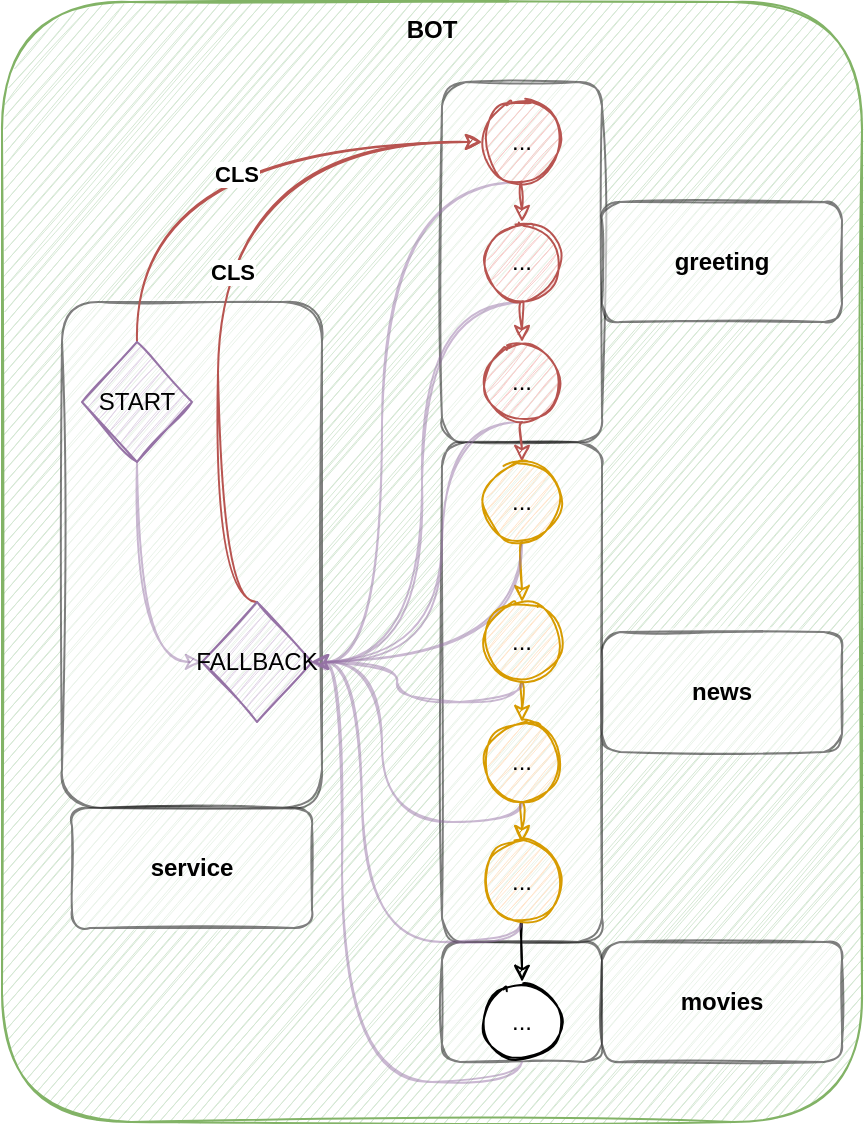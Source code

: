 <mxfile scale="20" border="0"><diagram id="rbImLL0oNeTYmnzgyJK0" name="Page-1"><mxGraphModel dx="976" dy="1654" grid="1" gridSize="10" guides="1" tooltips="1" connect="1" arrows="1" fold="1" page="1" pageScale="1" pageWidth="413" pageHeight="583" math="0" shadow="0"><root><mxCell id="0"/><mxCell id="1" parent="0"/><mxCell id="35" value="&lt;b&gt;BOT&lt;/b&gt;" style="rounded=1;whiteSpace=wrap;html=1;sketch=1;fontStyle=0;fillColor=#d5e8d4;strokeColor=#82b366;verticalAlign=top;" parent="1" vertex="1"><mxGeometry x="720" y="-1090" width="430" height="560" as="geometry"/></mxCell><mxCell id="90" value="" style="rounded=1;whiteSpace=wrap;html=1;sketch=1;opacity=50;" parent="1" vertex="1"><mxGeometry x="750" y="-940" width="130" height="253" as="geometry"/></mxCell><mxCell id="66" value="" style="rounded=1;whiteSpace=wrap;html=1;sketch=1;opacity=50;" parent="1" vertex="1"><mxGeometry x="940" y="-620" width="80" height="60" as="geometry"/></mxCell><mxCell id="65" value="" style="rounded=1;whiteSpace=wrap;html=1;sketch=1;opacity=50;" parent="1" vertex="1"><mxGeometry x="940" y="-870" width="80" height="250" as="geometry"/></mxCell><mxCell id="63" value="" style="rounded=1;whiteSpace=wrap;html=1;sketch=1;opacity=50;fontStyle=1" parent="1" vertex="1"><mxGeometry x="940" y="-1050" width="80" height="180" as="geometry"/></mxCell><mxCell id="43" style="edgeStyle=orthogonalEdgeStyle;curved=1;sketch=1;html=1;exitX=0.5;exitY=1;exitDx=0;exitDy=0;entryX=0.5;entryY=0;entryDx=0;entryDy=0;fillColor=#f8cecc;strokeColor=#b85450;" parent="1" source="40" target="42" edge="1"><mxGeometry relative="1" as="geometry"/></mxCell><mxCell id="76" style="edgeStyle=orthogonalEdgeStyle;html=1;exitX=0.5;exitY=1;exitDx=0;exitDy=0;strokeColor=#9673a6;entryX=1;entryY=0.5;entryDx=0;entryDy=0;curved=1;sketch=1;fillColor=#e1d5e7;opacity=50;" parent="1" source="40" target="74" edge="1"><mxGeometry relative="1" as="geometry"><mxPoint x="850" y="-889.259" as="targetPoint"/><Array as="points"><mxPoint x="910" y="-1000"/><mxPoint x="910" y="-760"/></Array></mxGeometry></mxCell><mxCell id="40" value="..." style="ellipse;whiteSpace=wrap;html=1;aspect=fixed;fillColor=#f8cecc;strokeColor=#b85450;sketch=1;" parent="1" vertex="1"><mxGeometry x="960" y="-1040" width="40" height="40" as="geometry"/></mxCell><mxCell id="45" style="edgeStyle=orthogonalEdgeStyle;curved=1;sketch=1;html=1;exitX=0.5;exitY=1;exitDx=0;exitDy=0;entryX=0.5;entryY=0;entryDx=0;entryDy=0;fillColor=#f8cecc;strokeColor=#b85450;" parent="1" source="42" target="44" edge="1"><mxGeometry relative="1" as="geometry"/></mxCell><mxCell id="77" style="edgeStyle=orthogonalEdgeStyle;html=1;exitX=0.5;exitY=1;exitDx=0;exitDy=0;strokeColor=#9673a6;entryX=1;entryY=0.5;entryDx=0;entryDy=0;curved=1;sketch=1;fillColor=#e1d5e7;opacity=50;" parent="1" source="42" target="74" edge="1"><mxGeometry relative="1" as="geometry"><mxPoint x="850" y="-890" as="targetPoint"/><Array as="points"><mxPoint x="930" y="-940"/><mxPoint x="930" y="-760"/></Array></mxGeometry></mxCell><mxCell id="42" value="..." style="ellipse;whiteSpace=wrap;html=1;aspect=fixed;fillColor=#f8cecc;strokeColor=#b85450;sketch=1;" parent="1" vertex="1"><mxGeometry x="960" y="-980" width="40" height="40" as="geometry"/></mxCell><mxCell id="54" style="edgeStyle=orthogonalEdgeStyle;curved=1;sketch=1;html=1;exitX=0.5;exitY=1;exitDx=0;exitDy=0;entryX=0.5;entryY=0;entryDx=0;entryDy=0;fillColor=#f8cecc;strokeColor=#b85450;" parent="1" source="44" target="48" edge="1"><mxGeometry relative="1" as="geometry"/></mxCell><mxCell id="78" style="edgeStyle=orthogonalEdgeStyle;html=1;exitX=0.5;exitY=1;exitDx=0;exitDy=0;strokeColor=#9673a6;entryX=1;entryY=0.5;entryDx=0;entryDy=0;curved=1;sketch=1;fillColor=#e1d5e7;opacity=50;" parent="1" source="44" target="74" edge="1"><mxGeometry relative="1" as="geometry"><mxPoint x="850" y="-890" as="targetPoint"/><Array as="points"><mxPoint x="940" y="-880"/><mxPoint x="940" y="-760"/></Array></mxGeometry></mxCell><mxCell id="44" value="..." style="ellipse;whiteSpace=wrap;html=1;aspect=fixed;fillColor=#f8cecc;strokeColor=#b85450;sketch=1;" parent="1" vertex="1"><mxGeometry x="960" y="-920" width="40" height="40" as="geometry"/></mxCell><mxCell id="47" style="edgeStyle=orthogonalEdgeStyle;html=1;exitX=0.5;exitY=1;exitDx=0;exitDy=0;entryX=0.5;entryY=0;entryDx=0;entryDy=0;sketch=1;curved=1;fillColor=#ffe6cc;strokeColor=#d79b00;" parent="1" source="48" target="50" edge="1"><mxGeometry relative="1" as="geometry"/></mxCell><mxCell id="79" style="edgeStyle=orthogonalEdgeStyle;html=1;exitX=0.5;exitY=1;exitDx=0;exitDy=0;entryX=1;entryY=0.5;entryDx=0;entryDy=0;strokeColor=#9673a6;curved=1;sketch=1;fillColor=#e1d5e7;opacity=50;" parent="1" source="48" target="74" edge="1"><mxGeometry relative="1" as="geometry"/></mxCell><mxCell id="48" value="..." style="ellipse;whiteSpace=wrap;html=1;aspect=fixed;fillColor=#ffe6cc;strokeColor=#d79b00;sketch=1;" parent="1" vertex="1"><mxGeometry x="960" y="-860" width="40" height="40" as="geometry"/></mxCell><mxCell id="49" style="edgeStyle=orthogonalEdgeStyle;curved=1;sketch=1;html=1;exitX=0.5;exitY=1;exitDx=0;exitDy=0;entryX=0.5;entryY=0;entryDx=0;entryDy=0;fillColor=#ffe6cc;strokeColor=#d79b00;" parent="1" source="50" target="52" edge="1"><mxGeometry relative="1" as="geometry"/></mxCell><mxCell id="80" style="edgeStyle=orthogonalEdgeStyle;curved=1;sketch=1;html=1;exitX=0.5;exitY=1;exitDx=0;exitDy=0;entryX=1;entryY=0.5;entryDx=0;entryDy=0;strokeColor=#9673a6;fillColor=#e1d5e7;opacity=50;" parent="1" source="50" target="74" edge="1"><mxGeometry relative="1" as="geometry"/></mxCell><mxCell id="50" value="..." style="ellipse;whiteSpace=wrap;html=1;aspect=fixed;fillColor=#ffe6cc;strokeColor=#d79b00;sketch=1;" parent="1" vertex="1"><mxGeometry x="960" y="-790" width="40" height="40" as="geometry"/></mxCell><mxCell id="51" style="edgeStyle=orthogonalEdgeStyle;curved=1;sketch=1;html=1;exitX=0.5;exitY=1;exitDx=0;exitDy=0;entryX=0.5;entryY=0;entryDx=0;entryDy=0;fillColor=#ffe6cc;strokeColor=#d79b00;" parent="1" source="52" target="53" edge="1"><mxGeometry relative="1" as="geometry"/></mxCell><mxCell id="81" style="edgeStyle=orthogonalEdgeStyle;curved=1;sketch=1;html=1;exitX=0.5;exitY=1;exitDx=0;exitDy=0;strokeColor=#9673a6;fillColor=#e1d5e7;opacity=50;entryX=0.977;entryY=0.505;entryDx=0;entryDy=0;entryPerimeter=0;" parent="1" source="52" target="74" edge="1"><mxGeometry relative="1" as="geometry"><mxPoint x="860" y="-760" as="targetPoint"/><Array as="points"><mxPoint x="980" y="-680"/><mxPoint x="910" y="-680"/><mxPoint x="910" y="-760"/></Array></mxGeometry></mxCell><mxCell id="52" value="..." style="ellipse;whiteSpace=wrap;html=1;aspect=fixed;fillColor=#ffe6cc;strokeColor=#d79b00;sketch=1;" parent="1" vertex="1"><mxGeometry x="960" y="-730" width="40" height="40" as="geometry"/></mxCell><mxCell id="62" style="edgeStyle=orthogonalEdgeStyle;curved=1;sketch=1;html=1;exitX=0.5;exitY=1;exitDx=0;exitDy=0;entryX=0.5;entryY=0;entryDx=0;entryDy=0;fillColor=#e1d5e7;strokeColor=#000000;" parent="1" source="53" target="56" edge="1"><mxGeometry relative="1" as="geometry"/></mxCell><mxCell id="82" style="edgeStyle=orthogonalEdgeStyle;curved=1;sketch=1;html=1;exitX=0.5;exitY=1;exitDx=0;exitDy=0;strokeColor=#9673a6;fillColor=#e1d5e7;opacity=50;entryX=1;entryY=0.5;entryDx=0;entryDy=0;" parent="1" source="53" target="74" edge="1"><mxGeometry relative="1" as="geometry"><mxPoint x="860" y="-760" as="targetPoint"/><Array as="points"><mxPoint x="980" y="-620"/><mxPoint x="900" y="-620"/><mxPoint x="900" y="-760"/></Array></mxGeometry></mxCell><mxCell id="53" value="..." style="ellipse;whiteSpace=wrap;html=1;aspect=fixed;fillColor=#ffe6cc;strokeColor=#d79b00;sketch=1;" parent="1" vertex="1"><mxGeometry x="960" y="-670" width="40" height="40" as="geometry"/></mxCell><mxCell id="83" style="edgeStyle=orthogonalEdgeStyle;curved=1;sketch=1;html=1;exitX=0.5;exitY=1;exitDx=0;exitDy=0;strokeColor=#9673a6;fillColor=#e1d5e7;opacity=50;entryX=1;entryY=0.5;entryDx=0;entryDy=0;" parent="1" source="56" target="74" edge="1"><mxGeometry relative="1" as="geometry"><mxPoint x="860" y="-760" as="targetPoint"/><Array as="points"><mxPoint x="980" y="-550"/><mxPoint x="890" y="-550"/><mxPoint x="890" y="-760"/></Array></mxGeometry></mxCell><mxCell id="56" value="..." style="ellipse;whiteSpace=wrap;html=1;aspect=fixed;sketch=1;" parent="1" vertex="1"><mxGeometry x="960" y="-600" width="40" height="40" as="geometry"/></mxCell><mxCell id="57" style="edgeStyle=orthogonalEdgeStyle;curved=1;sketch=1;html=1;exitX=0.5;exitY=1;exitDx=0;exitDy=0;entryX=0.5;entryY=0;entryDx=0;entryDy=0;" parent="1" edge="1"><mxGeometry relative="1" as="geometry"><mxPoint x="980" y="-499" as="sourcePoint"/></mxGeometry></mxCell><mxCell id="59" style="edgeStyle=orthogonalEdgeStyle;curved=1;sketch=1;html=1;exitX=0.5;exitY=1;exitDx=0;exitDy=0;entryX=0.5;entryY=0;entryDx=0;entryDy=0;" parent="1" edge="1"><mxGeometry relative="1" as="geometry"><mxPoint x="980" y="-440" as="sourcePoint"/></mxGeometry></mxCell><mxCell id="67" value="&lt;b&gt;greeting&lt;/b&gt;" style="rounded=1;whiteSpace=wrap;html=1;sketch=1;opacity=50;" parent="1" vertex="1"><mxGeometry x="1020" y="-990" width="120" height="60" as="geometry"/></mxCell><mxCell id="68" value="&lt;b&gt;news&lt;/b&gt;" style="rounded=1;whiteSpace=wrap;html=1;sketch=1;opacity=50;" parent="1" vertex="1"><mxGeometry x="1020" y="-775" width="120" height="60" as="geometry"/></mxCell><mxCell id="69" value="&lt;b&gt;movies&lt;/b&gt;" style="rounded=1;whiteSpace=wrap;html=1;sketch=1;opacity=50;" parent="1" vertex="1"><mxGeometry x="1020" y="-620" width="120" height="60" as="geometry"/></mxCell><mxCell id="75" style="edgeStyle=orthogonalEdgeStyle;html=1;exitX=0.5;exitY=1;exitDx=0;exitDy=0;strokeColor=#9673a6;entryX=0;entryY=0.5;entryDx=0;entryDy=0;curved=1;sketch=1;fillColor=#e1d5e7;opacity=50;" parent="1" source="73" target="74" edge="1"><mxGeometry relative="1" as="geometry"><mxPoint x="870" y="-890" as="targetPoint"/><Array as="points"><mxPoint x="788" y="-760"/></Array></mxGeometry></mxCell><mxCell id="87" style="edgeStyle=orthogonalEdgeStyle;curved=1;sketch=1;html=1;exitX=0.5;exitY=0;exitDx=0;exitDy=0;entryX=0;entryY=0.5;entryDx=0;entryDy=0;strokeColor=#b85450;fillColor=#f8cecc;startArrow=none;" parent="1" source="73" target="40" edge="1"><mxGeometry relative="1" as="geometry"/></mxCell><mxCell id="92" value="&lt;b&gt;CLS&lt;/b&gt;" style="edgeLabel;html=1;align=center;verticalAlign=middle;resizable=0;points=[];" parent="87" vertex="1" connectable="0"><mxGeometry x="0.094" y="-16" relative="1" as="geometry"><mxPoint as="offset"/></mxGeometry></mxCell><mxCell id="89" style="edgeStyle=orthogonalEdgeStyle;curved=1;sketch=1;html=1;exitX=0.5;exitY=0;exitDx=0;exitDy=0;strokeColor=#b85450;fillColor=#f8cecc;" parent="1" source="74" edge="1"><mxGeometry relative="1" as="geometry"><mxPoint x="960" y="-1020" as="targetPoint"/><Array as="points"><mxPoint x="828" y="-1020"/></Array></mxGeometry></mxCell><mxCell id="95" value="&lt;b&gt;CLS&lt;/b&gt;" style="edgeLabel;html=1;align=center;verticalAlign=middle;resizable=0;points=[];" parent="89" vertex="1" connectable="0"><mxGeometry x="-0.029" y="-7" relative="1" as="geometry"><mxPoint as="offset"/></mxGeometry></mxCell><mxCell id="74" value="FALLBACK" style="rhombus;whiteSpace=wrap;html=1;fillColor=#e1d5e7;strokeColor=#9673a6;shadow=0;sketch=1;" parent="1" vertex="1"><mxGeometry x="820" y="-790" width="55" height="60" as="geometry"/></mxCell><mxCell id="73" value="START" style="rhombus;whiteSpace=wrap;html=1;fillColor=#e1d5e7;strokeColor=#9673a6;shadow=0;sketch=1;" parent="1" vertex="1"><mxGeometry x="760" y="-920" width="55" height="60" as="geometry"/></mxCell><mxCell id="91" value="&lt;b&gt;service&lt;/b&gt;" style="rounded=1;whiteSpace=wrap;html=1;sketch=1;opacity=50;" parent="1" vertex="1"><mxGeometry x="755" y="-687" width="120" height="60" as="geometry"/></mxCell></root></mxGraphModel></diagram></mxfile>